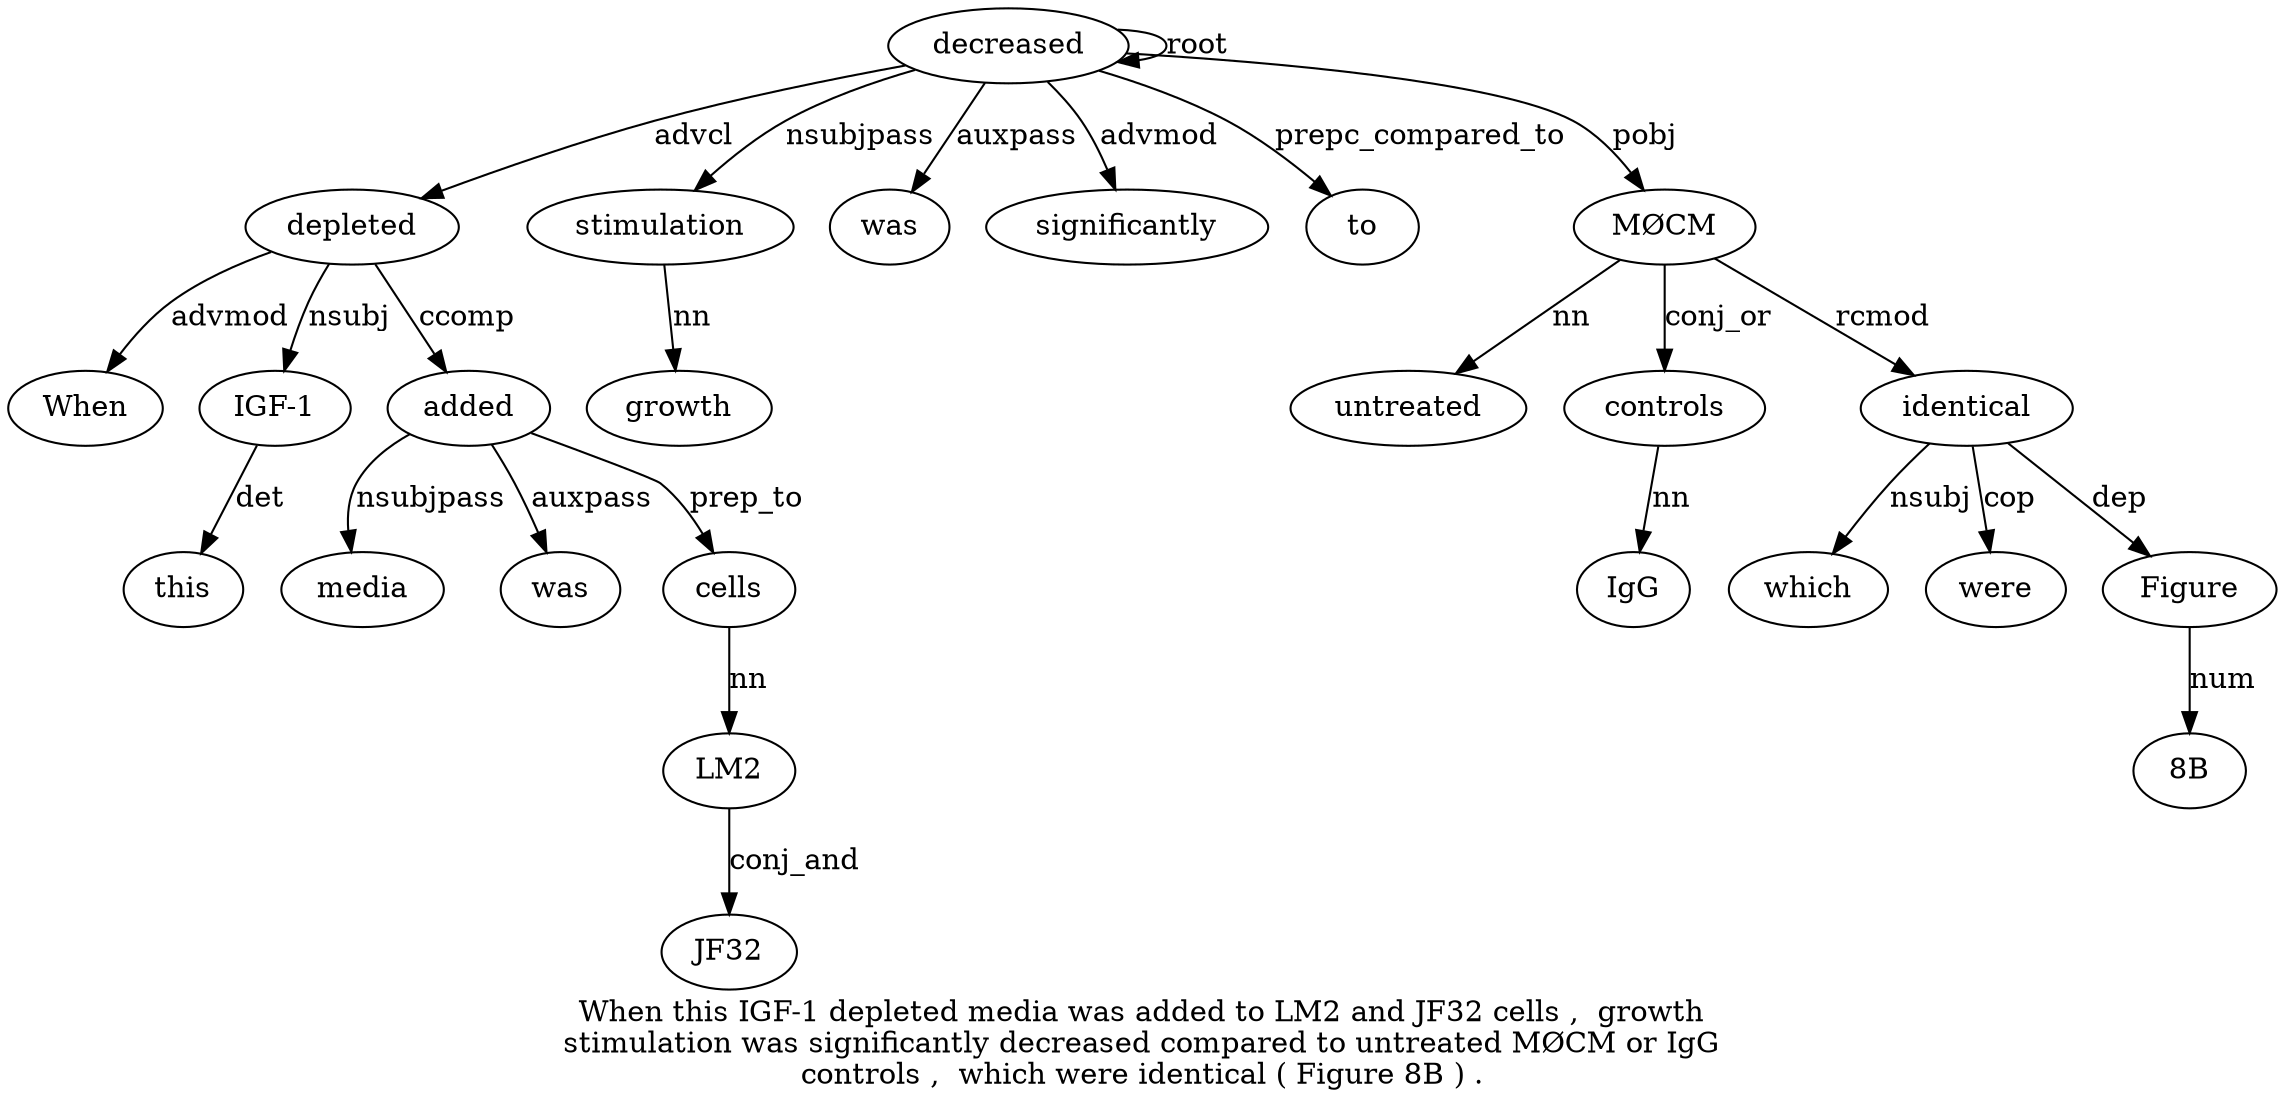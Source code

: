 digraph "When this IGF-1 depleted media was added to LM2 and JF32 cells ,  growth stimulation was significantly decreased compared to untreated MØCM or IgG controls ,  which were identical ( Figure 8B ) ." {
label="When this IGF-1 depleted media was added to LM2 and JF32 cells ,  growth
stimulation was significantly decreased compared to untreated MØCM or IgG
controls ,  which were identical ( Figure 8B ) .";
depleted4 [style=filled, fillcolor=white, label=depleted];
When1 [style=filled, fillcolor=white, label=When];
depleted4 -> When1  [label=advmod];
"IGF-13" [style=filled, fillcolor=white, label="IGF-1"];
this2 [style=filled, fillcolor=white, label=this];
"IGF-13" -> this2  [label=det];
depleted4 -> "IGF-13"  [label=nsubj];
decreased18 [style=filled, fillcolor=white, label=decreased];
decreased18 -> depleted4  [label=advcl];
added7 [style=filled, fillcolor=white, label=added];
media5 [style=filled, fillcolor=white, label=media];
added7 -> media5  [label=nsubjpass];
was6 [style=filled, fillcolor=white, label=was];
added7 -> was6  [label=auxpass];
depleted4 -> added7  [label=ccomp];
cells12 [style=filled, fillcolor=white, label=cells];
LM29 [style=filled, fillcolor=white, label=LM2];
cells12 -> LM29  [label=nn];
JF3211 [style=filled, fillcolor=white, label=JF32];
LM29 -> JF3211  [label=conj_and];
added7 -> cells12  [label=prep_to];
stimulation15 [style=filled, fillcolor=white, label=stimulation];
growth14 [style=filled, fillcolor=white, label=growth];
stimulation15 -> growth14  [label=nn];
decreased18 -> stimulation15  [label=nsubjpass];
was16 [style=filled, fillcolor=white, label=was];
decreased18 -> was16  [label=auxpass];
significantly17 [style=filled, fillcolor=white, label=significantly];
decreased18 -> significantly17  [label=advmod];
decreased18 -> decreased18  [label=root];
to20 [style=filled, fillcolor=white, label=to];
decreased18 -> to20  [label=prepc_compared_to];
"MØCM22" [style=filled, fillcolor=white, label="MØCM"];
untreated21 [style=filled, fillcolor=white, label=untreated];
"MØCM22" -> untreated21  [label=nn];
decreased18 -> "MØCM22"  [label=pobj];
controls25 [style=filled, fillcolor=white, label=controls];
IgG24 [style=filled, fillcolor=white, label=IgG];
controls25 -> IgG24  [label=nn];
"MØCM22" -> controls25  [label=conj_or];
identical29 [style=filled, fillcolor=white, label=identical];
which27 [style=filled, fillcolor=white, label=which];
identical29 -> which27  [label=nsubj];
were28 [style=filled, fillcolor=white, label=were];
identical29 -> were28  [label=cop];
"MØCM22" -> identical29  [label=rcmod];
Figure31 [style=filled, fillcolor=white, label=Figure];
identical29 -> Figure31  [label=dep];
"8B32" [style=filled, fillcolor=white, label="8B"];
Figure31 -> "8B32"  [label=num];
}
